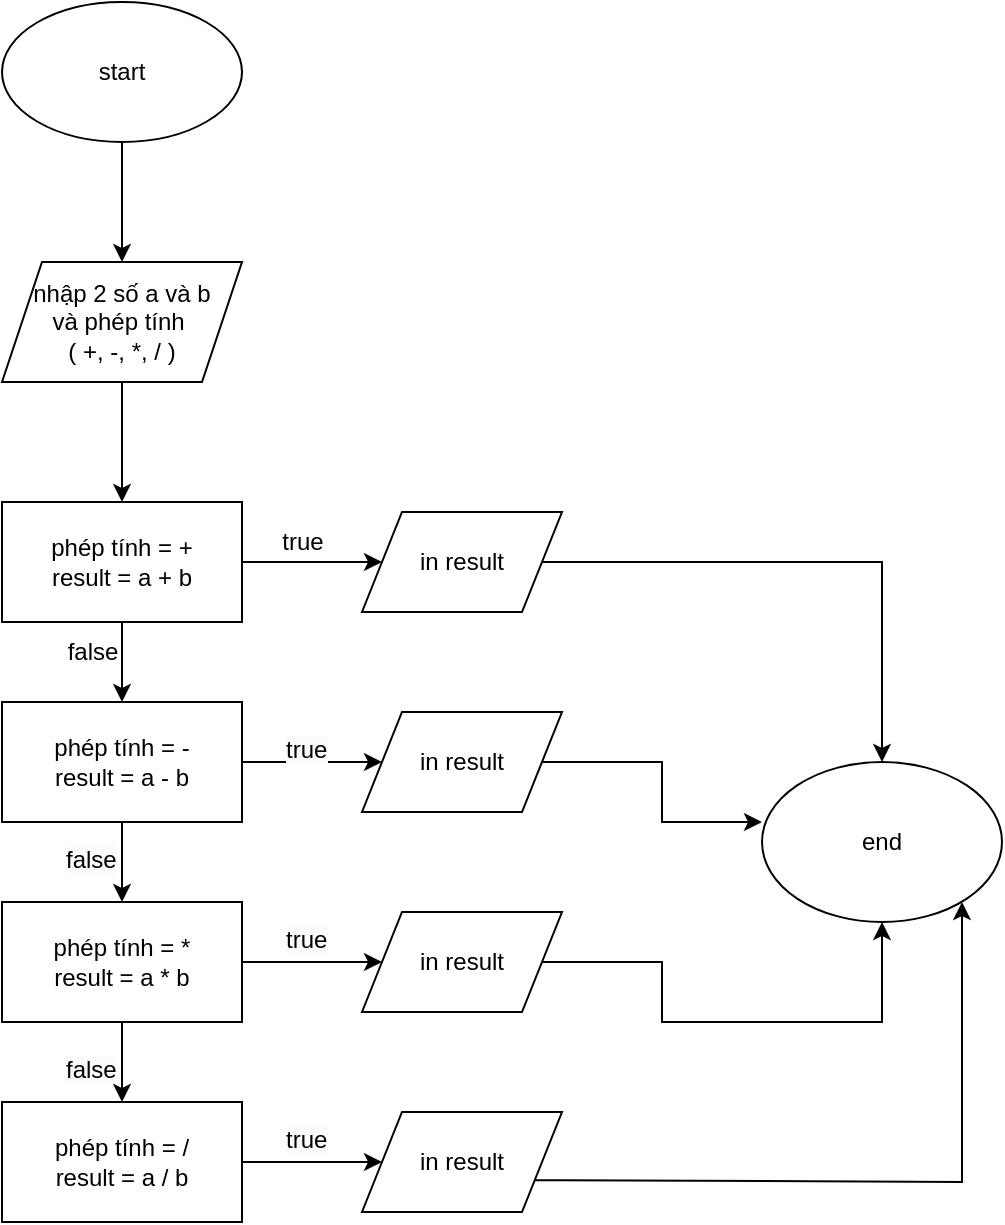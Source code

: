 <mxfile version="24.7.17">
  <diagram name="Page-1" id="Aee3M4GxarO4L5fpj3BS">
    <mxGraphModel dx="1276" dy="606" grid="1" gridSize="10" guides="1" tooltips="1" connect="1" arrows="1" fold="1" page="1" pageScale="1" pageWidth="850" pageHeight="1100" math="0" shadow="0">
      <root>
        <mxCell id="0" />
        <mxCell id="1" parent="0" />
        <mxCell id="Z1sriqrJHSIXOFoPs6_d-1" value="start" style="ellipse;whiteSpace=wrap;html=1;" vertex="1" parent="1">
          <mxGeometry x="290" y="50" width="120" height="70" as="geometry" />
        </mxCell>
        <mxCell id="Z1sriqrJHSIXOFoPs6_d-2" value="" style="endArrow=classic;html=1;rounded=0;exitX=0.5;exitY=1;exitDx=0;exitDy=0;entryX=0.5;entryY=0;entryDx=0;entryDy=0;" edge="1" parent="1" source="Z1sriqrJHSIXOFoPs6_d-1" target="Z1sriqrJHSIXOFoPs6_d-3">
          <mxGeometry width="50" height="50" relative="1" as="geometry">
            <mxPoint x="400" y="340" as="sourcePoint" />
            <mxPoint x="160" y="190" as="targetPoint" />
          </mxGeometry>
        </mxCell>
        <mxCell id="Z1sriqrJHSIXOFoPs6_d-3" value="nhập 2 số a và b&lt;br&gt;và phép tính&amp;nbsp;&lt;br&gt;( +, -, *, / )" style="shape=parallelogram;perimeter=parallelogramPerimeter;whiteSpace=wrap;html=1;fixedSize=1;" vertex="1" parent="1">
          <mxGeometry x="290" y="180" width="120" height="60" as="geometry" />
        </mxCell>
        <mxCell id="Z1sriqrJHSIXOFoPs6_d-6" value="" style="endArrow=classic;html=1;rounded=0;exitX=0.5;exitY=1;exitDx=0;exitDy=0;entryX=0.5;entryY=0;entryDx=0;entryDy=0;" edge="1" parent="1" source="Z1sriqrJHSIXOFoPs6_d-3">
          <mxGeometry width="50" height="50" relative="1" as="geometry">
            <mxPoint x="400" y="320" as="sourcePoint" />
            <mxPoint x="350" y="300" as="targetPoint" />
          </mxGeometry>
        </mxCell>
        <mxCell id="Z1sriqrJHSIXOFoPs6_d-20" value="end" style="ellipse;whiteSpace=wrap;html=1;" vertex="1" parent="1">
          <mxGeometry x="670" y="430" width="120" height="80" as="geometry" />
        </mxCell>
        <mxCell id="Z1sriqrJHSIXOFoPs6_d-24" value="phép tính = +&lt;br&gt;result = a + b" style="rounded=0;whiteSpace=wrap;html=1;" vertex="1" parent="1">
          <mxGeometry x="290" y="300" width="120" height="60" as="geometry" />
        </mxCell>
        <mxCell id="Z1sriqrJHSIXOFoPs6_d-25" value="" style="endArrow=classic;html=1;rounded=0;exitX=1;exitY=0.5;exitDx=0;exitDy=0;" edge="1" parent="1" source="Z1sriqrJHSIXOFoPs6_d-24" target="Z1sriqrJHSIXOFoPs6_d-26">
          <mxGeometry width="50" height="50" relative="1" as="geometry">
            <mxPoint x="500" y="320" as="sourcePoint" />
            <mxPoint x="490" y="330" as="targetPoint" />
          </mxGeometry>
        </mxCell>
        <mxCell id="Z1sriqrJHSIXOFoPs6_d-26" value="in result" style="shape=parallelogram;perimeter=parallelogramPerimeter;whiteSpace=wrap;html=1;fixedSize=1;" vertex="1" parent="1">
          <mxGeometry x="470" y="305" width="100" height="50" as="geometry" />
        </mxCell>
        <mxCell id="Z1sriqrJHSIXOFoPs6_d-36" value="phép tính = -&lt;br&gt;result = a - b" style="rounded=0;whiteSpace=wrap;html=1;" vertex="1" parent="1">
          <mxGeometry x="290" y="400" width="120" height="60" as="geometry" />
        </mxCell>
        <mxCell id="Z1sriqrJHSIXOFoPs6_d-37" value="" style="endArrow=classic;html=1;rounded=0;exitX=1;exitY=0.5;exitDx=0;exitDy=0;" edge="1" parent="1" source="Z1sriqrJHSIXOFoPs6_d-36" target="Z1sriqrJHSIXOFoPs6_d-38">
          <mxGeometry width="50" height="50" relative="1" as="geometry">
            <mxPoint x="510" y="330" as="sourcePoint" />
            <mxPoint x="500" y="340" as="targetPoint" />
          </mxGeometry>
        </mxCell>
        <mxCell id="Z1sriqrJHSIXOFoPs6_d-49" value="" style="edgeStyle=orthogonalEdgeStyle;rounded=0;orthogonalLoop=1;jettySize=auto;html=1;exitX=1;exitY=0.5;exitDx=0;exitDy=0;entryX=0;entryY=0.375;entryDx=0;entryDy=0;entryPerimeter=0;" edge="1" parent="1" source="Z1sriqrJHSIXOFoPs6_d-38" target="Z1sriqrJHSIXOFoPs6_d-20">
          <mxGeometry relative="1" as="geometry">
            <Array as="points">
              <mxPoint x="620" y="430" />
              <mxPoint x="620" y="460" />
            </Array>
          </mxGeometry>
        </mxCell>
        <mxCell id="Z1sriqrJHSIXOFoPs6_d-38" value="in result" style="shape=parallelogram;perimeter=parallelogramPerimeter;whiteSpace=wrap;html=1;fixedSize=1;" vertex="1" parent="1">
          <mxGeometry x="470" y="405" width="100" height="50" as="geometry" />
        </mxCell>
        <mxCell id="Z1sriqrJHSIXOFoPs6_d-39" value="phép tính = /&lt;br&gt;result = a / b" style="rounded=0;whiteSpace=wrap;html=1;" vertex="1" parent="1">
          <mxGeometry x="290" y="600" width="120" height="60" as="geometry" />
        </mxCell>
        <mxCell id="Z1sriqrJHSIXOFoPs6_d-40" value="" style="endArrow=classic;html=1;rounded=0;exitX=1;exitY=0.5;exitDx=0;exitDy=0;" edge="1" parent="1" source="Z1sriqrJHSIXOFoPs6_d-39" target="Z1sriqrJHSIXOFoPs6_d-41">
          <mxGeometry width="50" height="50" relative="1" as="geometry">
            <mxPoint x="480" y="600" as="sourcePoint" />
            <mxPoint x="470" y="610" as="targetPoint" />
          </mxGeometry>
        </mxCell>
        <mxCell id="Z1sriqrJHSIXOFoPs6_d-41" value="in result" style="shape=parallelogram;perimeter=parallelogramPerimeter;whiteSpace=wrap;html=1;fixedSize=1;" vertex="1" parent="1">
          <mxGeometry x="470" y="605" width="100" height="50" as="geometry" />
        </mxCell>
        <mxCell id="Z1sriqrJHSIXOFoPs6_d-42" value="phép tính = *&lt;br&gt;result = a * b" style="rounded=0;whiteSpace=wrap;html=1;" vertex="1" parent="1">
          <mxGeometry x="290" y="500" width="120" height="60" as="geometry" />
        </mxCell>
        <mxCell id="Z1sriqrJHSIXOFoPs6_d-43" value="" style="endArrow=classic;html=1;rounded=0;exitX=1;exitY=0.5;exitDx=0;exitDy=0;" edge="1" parent="1" source="Z1sriqrJHSIXOFoPs6_d-42" target="Z1sriqrJHSIXOFoPs6_d-44">
          <mxGeometry width="50" height="50" relative="1" as="geometry">
            <mxPoint x="480" y="500" as="sourcePoint" />
            <mxPoint x="470" y="510" as="targetPoint" />
          </mxGeometry>
        </mxCell>
        <mxCell id="Z1sriqrJHSIXOFoPs6_d-44" value="in result" style="shape=parallelogram;perimeter=parallelogramPerimeter;whiteSpace=wrap;html=1;fixedSize=1;" vertex="1" parent="1">
          <mxGeometry x="470" y="505" width="100" height="50" as="geometry" />
        </mxCell>
        <mxCell id="Z1sriqrJHSIXOFoPs6_d-45" value="" style="endArrow=classic;html=1;rounded=0;exitX=1;exitY=0.5;exitDx=0;exitDy=0;" edge="1" parent="1" source="Z1sriqrJHSIXOFoPs6_d-26" target="Z1sriqrJHSIXOFoPs6_d-20">
          <mxGeometry width="50" height="50" relative="1" as="geometry">
            <mxPoint x="480" y="420" as="sourcePoint" />
            <mxPoint x="530" y="370" as="targetPoint" />
            <Array as="points">
              <mxPoint x="730" y="330" />
            </Array>
          </mxGeometry>
        </mxCell>
        <mxCell id="Z1sriqrJHSIXOFoPs6_d-46" value="" style="endArrow=classic;html=1;rounded=0;entryX=0.5;entryY=0;entryDx=0;entryDy=0;exitX=0.5;exitY=1;exitDx=0;exitDy=0;" edge="1" parent="1" source="Z1sriqrJHSIXOFoPs6_d-42" target="Z1sriqrJHSIXOFoPs6_d-39">
          <mxGeometry width="50" height="50" relative="1" as="geometry">
            <mxPoint x="490" y="430" as="sourcePoint" />
            <mxPoint x="540" y="380" as="targetPoint" />
          </mxGeometry>
        </mxCell>
        <mxCell id="Z1sriqrJHSIXOFoPs6_d-47" value="" style="endArrow=classic;html=1;rounded=0;exitX=0.5;exitY=1;exitDx=0;exitDy=0;entryX=0.5;entryY=0;entryDx=0;entryDy=0;" edge="1" parent="1" source="Z1sriqrJHSIXOFoPs6_d-36" target="Z1sriqrJHSIXOFoPs6_d-42">
          <mxGeometry width="50" height="50" relative="1" as="geometry">
            <mxPoint x="500" y="440" as="sourcePoint" />
            <mxPoint x="550" y="400" as="targetPoint" />
            <Array as="points" />
          </mxGeometry>
        </mxCell>
        <mxCell id="Z1sriqrJHSIXOFoPs6_d-48" value="" style="endArrow=classic;html=1;rounded=0;exitX=0.5;exitY=1;exitDx=0;exitDy=0;entryX=0.5;entryY=0;entryDx=0;entryDy=0;" edge="1" parent="1" source="Z1sriqrJHSIXOFoPs6_d-24" target="Z1sriqrJHSIXOFoPs6_d-36">
          <mxGeometry width="50" height="50" relative="1" as="geometry">
            <mxPoint x="510" y="450" as="sourcePoint" />
            <mxPoint x="560" y="400" as="targetPoint" />
          </mxGeometry>
        </mxCell>
        <mxCell id="Z1sriqrJHSIXOFoPs6_d-50" value="" style="edgeStyle=orthogonalEdgeStyle;rounded=0;orthogonalLoop=1;jettySize=auto;html=1;exitX=1;exitY=0.5;exitDx=0;exitDy=0;entryX=0.5;entryY=1;entryDx=0;entryDy=0;" edge="1" parent="1" target="Z1sriqrJHSIXOFoPs6_d-20">
          <mxGeometry relative="1" as="geometry">
            <mxPoint x="560" y="530" as="sourcePoint" />
            <mxPoint x="670" y="560" as="targetPoint" />
            <Array as="points">
              <mxPoint x="620" y="530" />
              <mxPoint x="620" y="560" />
              <mxPoint x="730" y="560" />
            </Array>
          </mxGeometry>
        </mxCell>
        <mxCell id="Z1sriqrJHSIXOFoPs6_d-51" value="" style="edgeStyle=orthogonalEdgeStyle;rounded=0;orthogonalLoop=1;jettySize=auto;html=1;exitX=1;exitY=0.75;exitDx=0;exitDy=0;" edge="1" parent="1" source="Z1sriqrJHSIXOFoPs6_d-41">
          <mxGeometry relative="1" as="geometry">
            <mxPoint x="570" y="610" as="sourcePoint" />
            <mxPoint x="770" y="500" as="targetPoint" />
            <Array as="points">
              <mxPoint x="570" y="639" />
              <mxPoint x="770" y="640" />
            </Array>
          </mxGeometry>
        </mxCell>
        <mxCell id="Z1sriqrJHSIXOFoPs6_d-52" value="true" style="text;html=1;align=center;verticalAlign=middle;resizable=0;points=[];autosize=1;strokeColor=none;fillColor=none;" vertex="1" parent="1">
          <mxGeometry x="420" y="305" width="40" height="30" as="geometry" />
        </mxCell>
        <mxCell id="Z1sriqrJHSIXOFoPs6_d-53" value="&lt;span style=&quot;color: rgb(0, 0, 0); font-family: Helvetica; font-size: 12px; font-style: normal; font-variant-ligatures: normal; font-variant-caps: normal; font-weight: 400; letter-spacing: normal; orphans: 2; text-align: center; text-indent: 0px; text-transform: none; widows: 2; word-spacing: 0px; -webkit-text-stroke-width: 0px; white-space: nowrap; background-color: rgb(251, 251, 251); text-decoration-thickness: initial; text-decoration-style: initial; text-decoration-color: initial; display: inline !important; float: none;&quot;&gt;true&lt;/span&gt;" style="text;whiteSpace=wrap;html=1;" vertex="1" parent="1">
          <mxGeometry x="430" y="410" width="50" height="40" as="geometry" />
        </mxCell>
        <mxCell id="Z1sriqrJHSIXOFoPs6_d-54" value="&lt;span style=&quot;color: rgb(0, 0, 0); font-family: Helvetica; font-size: 12px; font-style: normal; font-variant-ligatures: normal; font-variant-caps: normal; font-weight: 400; letter-spacing: normal; orphans: 2; text-align: center; text-indent: 0px; text-transform: none; widows: 2; word-spacing: 0px; -webkit-text-stroke-width: 0px; white-space: nowrap; background-color: rgb(251, 251, 251); text-decoration-thickness: initial; text-decoration-style: initial; text-decoration-color: initial; display: inline !important; float: none;&quot;&gt;true&lt;/span&gt;" style="text;whiteSpace=wrap;html=1;" vertex="1" parent="1">
          <mxGeometry x="430" y="505" width="50" height="40" as="geometry" />
        </mxCell>
        <mxCell id="Z1sriqrJHSIXOFoPs6_d-55" value="&lt;span style=&quot;color: rgb(0, 0, 0); font-family: Helvetica; font-size: 12px; font-style: normal; font-variant-ligatures: normal; font-variant-caps: normal; font-weight: 400; letter-spacing: normal; orphans: 2; text-align: center; text-indent: 0px; text-transform: none; widows: 2; word-spacing: 0px; -webkit-text-stroke-width: 0px; white-space: nowrap; background-color: rgb(251, 251, 251); text-decoration-thickness: initial; text-decoration-style: initial; text-decoration-color: initial; display: inline !important; float: none;&quot;&gt;true&lt;/span&gt;" style="text;whiteSpace=wrap;html=1;" vertex="1" parent="1">
          <mxGeometry x="430" y="605" width="50" height="40" as="geometry" />
        </mxCell>
        <mxCell id="Z1sriqrJHSIXOFoPs6_d-56" value="false" style="text;html=1;align=center;verticalAlign=middle;resizable=0;points=[];autosize=1;strokeColor=none;fillColor=none;" vertex="1" parent="1">
          <mxGeometry x="310" y="360" width="50" height="30" as="geometry" />
        </mxCell>
        <mxCell id="Z1sriqrJHSIXOFoPs6_d-57" value="&lt;span style=&quot;color: rgb(0, 0, 0); font-family: Helvetica; font-size: 12px; font-style: normal; font-variant-ligatures: normal; font-variant-caps: normal; font-weight: 400; letter-spacing: normal; orphans: 2; text-align: center; text-indent: 0px; text-transform: none; widows: 2; word-spacing: 0px; -webkit-text-stroke-width: 0px; white-space: nowrap; background-color: rgb(251, 251, 251); text-decoration-thickness: initial; text-decoration-style: initial; text-decoration-color: initial; display: inline !important; float: none;&quot;&gt;false&lt;/span&gt;" style="text;whiteSpace=wrap;html=1;" vertex="1" parent="1">
          <mxGeometry x="320" y="465" width="60" height="40" as="geometry" />
        </mxCell>
        <mxCell id="Z1sriqrJHSIXOFoPs6_d-58" value="&lt;span style=&quot;color: rgb(0, 0, 0); font-family: Helvetica; font-size: 12px; font-style: normal; font-variant-ligatures: normal; font-variant-caps: normal; font-weight: 400; letter-spacing: normal; orphans: 2; text-align: center; text-indent: 0px; text-transform: none; widows: 2; word-spacing: 0px; -webkit-text-stroke-width: 0px; white-space: nowrap; background-color: rgb(251, 251, 251); text-decoration-thickness: initial; text-decoration-style: initial; text-decoration-color: initial; display: inline !important; float: none;&quot;&gt;false&lt;/span&gt;" style="text;whiteSpace=wrap;html=1;" vertex="1" parent="1">
          <mxGeometry x="320" y="570" width="60" height="40" as="geometry" />
        </mxCell>
      </root>
    </mxGraphModel>
  </diagram>
</mxfile>
